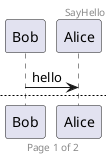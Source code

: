 @startuml

header SayHello
footer Page %page% of %lastpage%

Bob -> Alice : hello

newpage
Bob -> Alice : hi

' Bob -> Mark : Hi

@enduml

@startuml

header SayHello
footer Page %page% of %lastpage%

Bob -> Alice : adsfs

newpage
Bob -> Alice : hi

' Bob -> Mark : Hi

@enduml